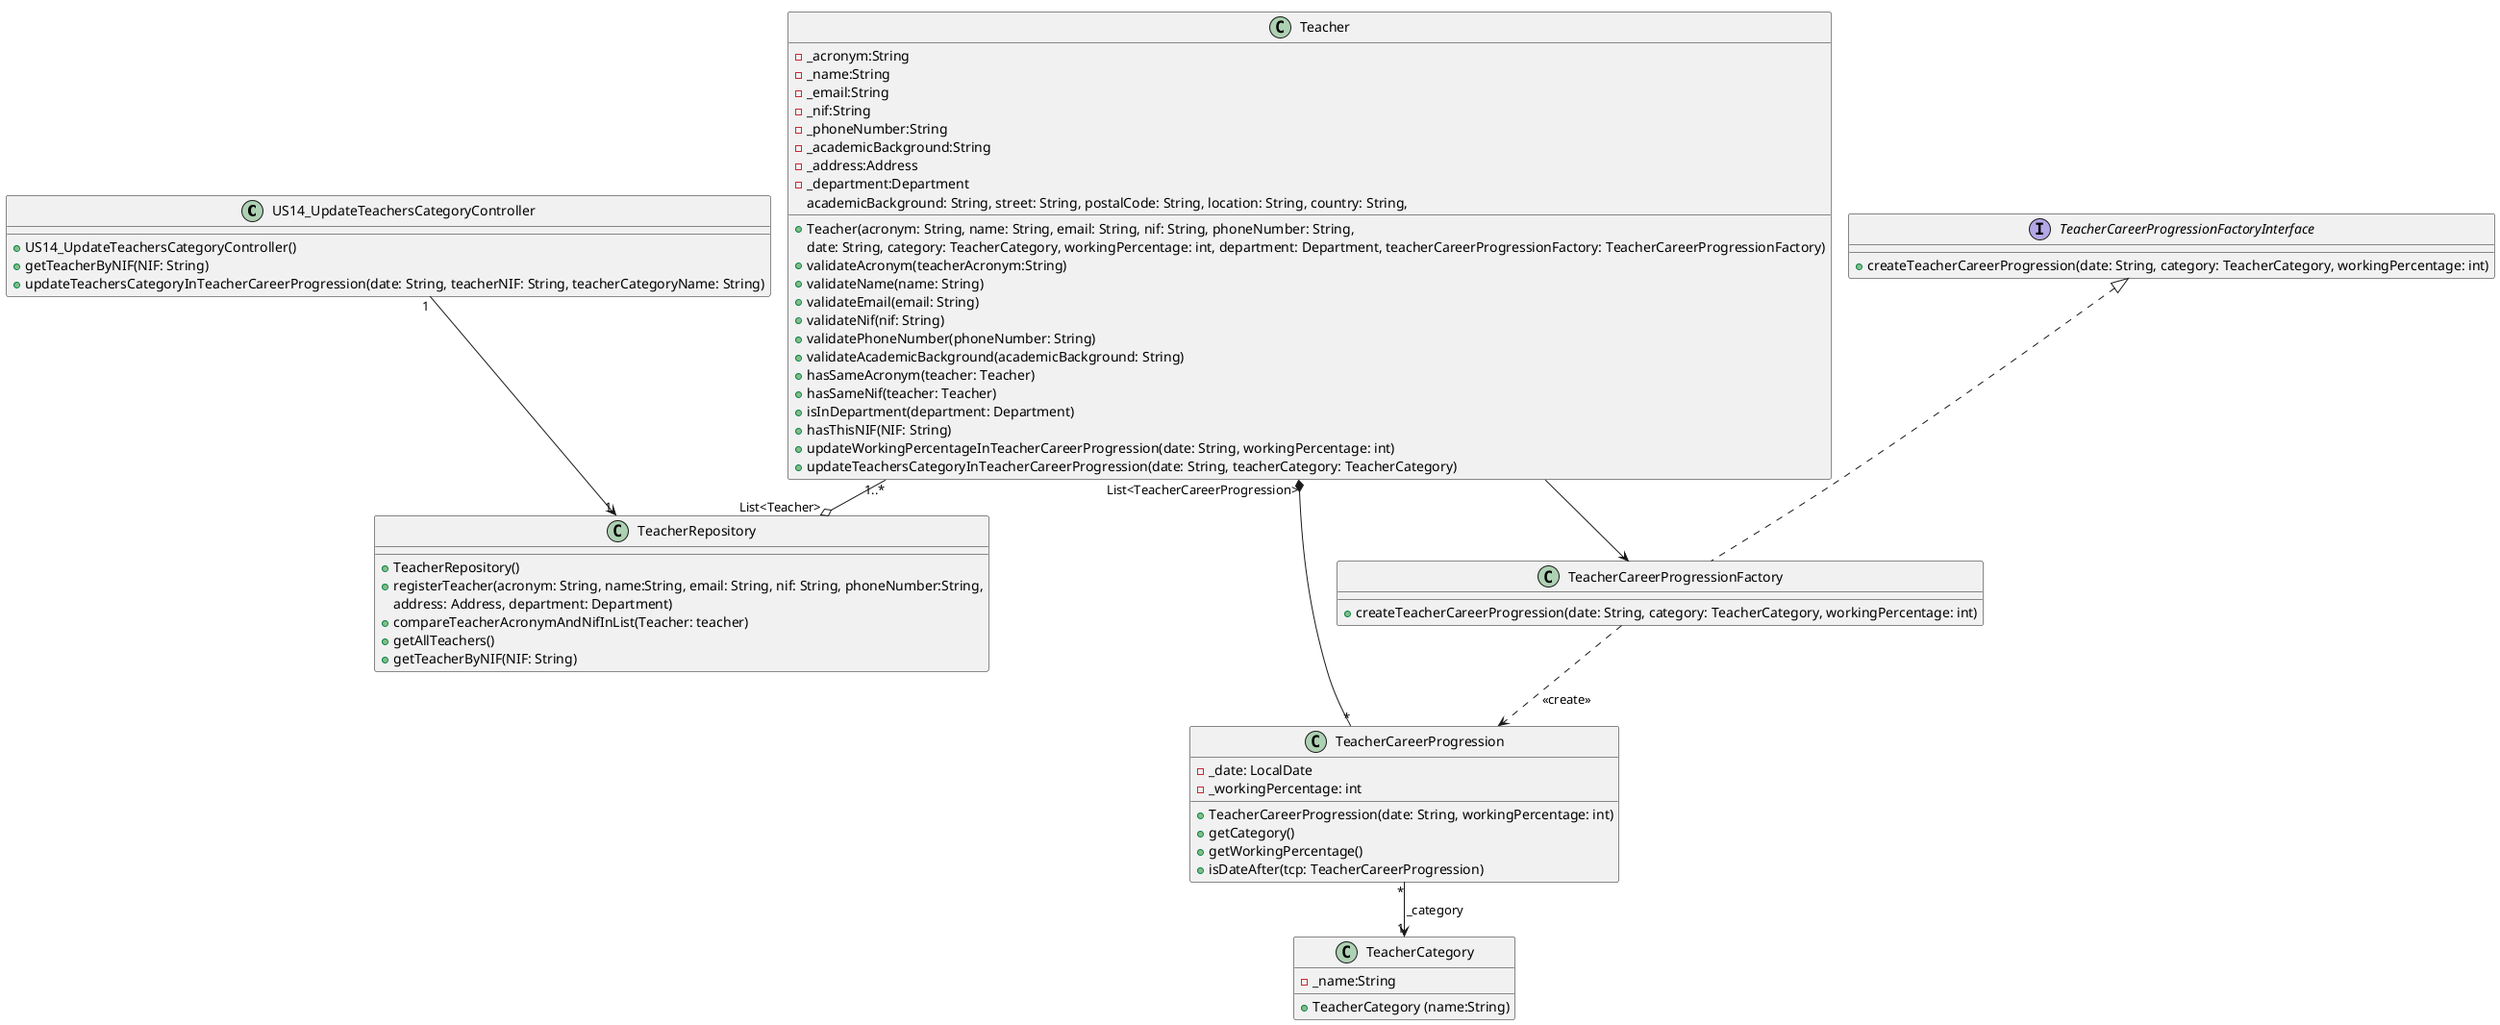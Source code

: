@startuml

!pragma layout smetana
'left to right direction'

class US14_UpdateTeachersCategoryController {
    +US14_UpdateTeachersCategoryController()
    +getTeacherByNIF(NIF: String)
    +updateTeachersCategoryInTeacherCareerProgression(date: String, teacherNIF: String, teacherCategoryName: String)
}

class Teacher {
     -_acronym:String
     -_name:String
     -_email:String
     -_nif:String
     -_phoneNumber:String
     -_academicBackground:String
     -_address:Address
     -_department:Department
     +Teacher(acronym: String, name: String, email: String, nif: String, phoneNumber: String,
     academicBackground: String, street: String, postalCode: String, location: String, country: String,
     date: String, category: TeacherCategory, workingPercentage: int, department: Department, teacherCareerProgressionFactory: TeacherCareerProgressionFactory)
     +validateAcronym(teacherAcronym:String)
     +validateName(name: String)
     +validateEmail(email: String)
     +validateNif(nif: String)
     +validatePhoneNumber(phoneNumber: String)
     +validateAcademicBackground(academicBackground: String)
     +hasSameAcronym(teacher: Teacher)
     +hasSameNif(teacher: Teacher)
     +isInDepartment(department: Department)
     +hasThisNIF(NIF: String)
     +updateWorkingPercentageInTeacherCareerProgression(date: String, workingPercentage: int)
     +updateTeachersCategoryInTeacherCareerProgression(date: String, teacherCategory: TeacherCategory)
}

class TeacherCareerProgression {
    -_date: LocalDate
    -_workingPercentage: int
    +TeacherCareerProgression(date: String, workingPercentage: int)
    +getCategory()
    +getWorkingPercentage()
    +isDateAfter(tcp: TeacherCareerProgression)
}

class TeacherCareerProgressionFactory {
+createTeacherCareerProgression(date: String, category: TeacherCategory, workingPercentage: int)
}

interface TeacherCareerProgressionFactoryInterface {
+createTeacherCareerProgression(date: String, category: TeacherCategory, workingPercentage: int)
}

class TeacherRepository {
    +TeacherRepository()
    +registerTeacher(acronym: String, name:String, email: String, nif: String, phoneNumber:String,
                     address: Address, department: Department)
    +compareTeacherAcronymAndNifInList(Teacher: teacher)
    +getAllTeachers()
    +getTeacherByNIF(NIF: String)
}

class TeacherCategory {
    -_name:String
    + TeacherCategory (name:String)
}

US14_UpdateTeachersCategoryController "1" --> "1 " TeacherRepository
Teacher "1..*" --o "List<Teacher>" TeacherRepository
TeacherCareerProgression "*" --> "1" TeacherCategory: _category
Teacher --> TeacherCareerProgressionFactory
Teacher "List<TeacherCareerProgression>" *-- "*" TeacherCareerProgression
TeacherCareerProgressionFactory ..> TeacherCareerProgression: <<create>>
TeacherCareerProgressionFactoryInterface <|.. TeacherCareerProgressionFactory


@enduml